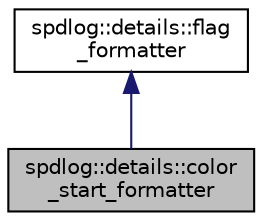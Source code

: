 digraph "spdlog::details::color_start_formatter"
{
  edge [fontname="Helvetica",fontsize="10",labelfontname="Helvetica",labelfontsize="10"];
  node [fontname="Helvetica",fontsize="10",shape=record];
  Node0 [label="spdlog::details::color\l_start_formatter",height=0.2,width=0.4,color="black", fillcolor="grey75", style="filled", fontcolor="black"];
  Node1 -> Node0 [dir="back",color="midnightblue",fontsize="10",style="solid"];
  Node1 [label="spdlog::details::flag\l_formatter",height=0.2,width=0.4,color="black", fillcolor="white", style="filled",URL="$classspdlog_1_1details_1_1flag__formatter.html"];
}
